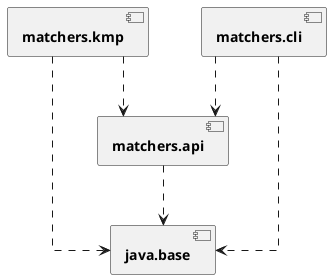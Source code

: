 @startuml

skinparam shadowing false
skinparam componentStyle uml2
skinparam linetype ortho
skinparam frame {
    borderColor Transparent
    backgroundColor Transparent
    fontColor Transparent
}

component "<b>java.base</b>" as javabase
component "<b>matchers.api</b>" as matchersapi

component "<b>matchers.kmp</b>" as matcherskmp

component "<b>matchers.cli</b>" as matcherscli

matcherscli ..> javabase
matcherscli ..> matchersapi

matchersapi ..> javabase

matcherskmp ..> javabase
matcherskmp ..> matchersapi

@enduml
